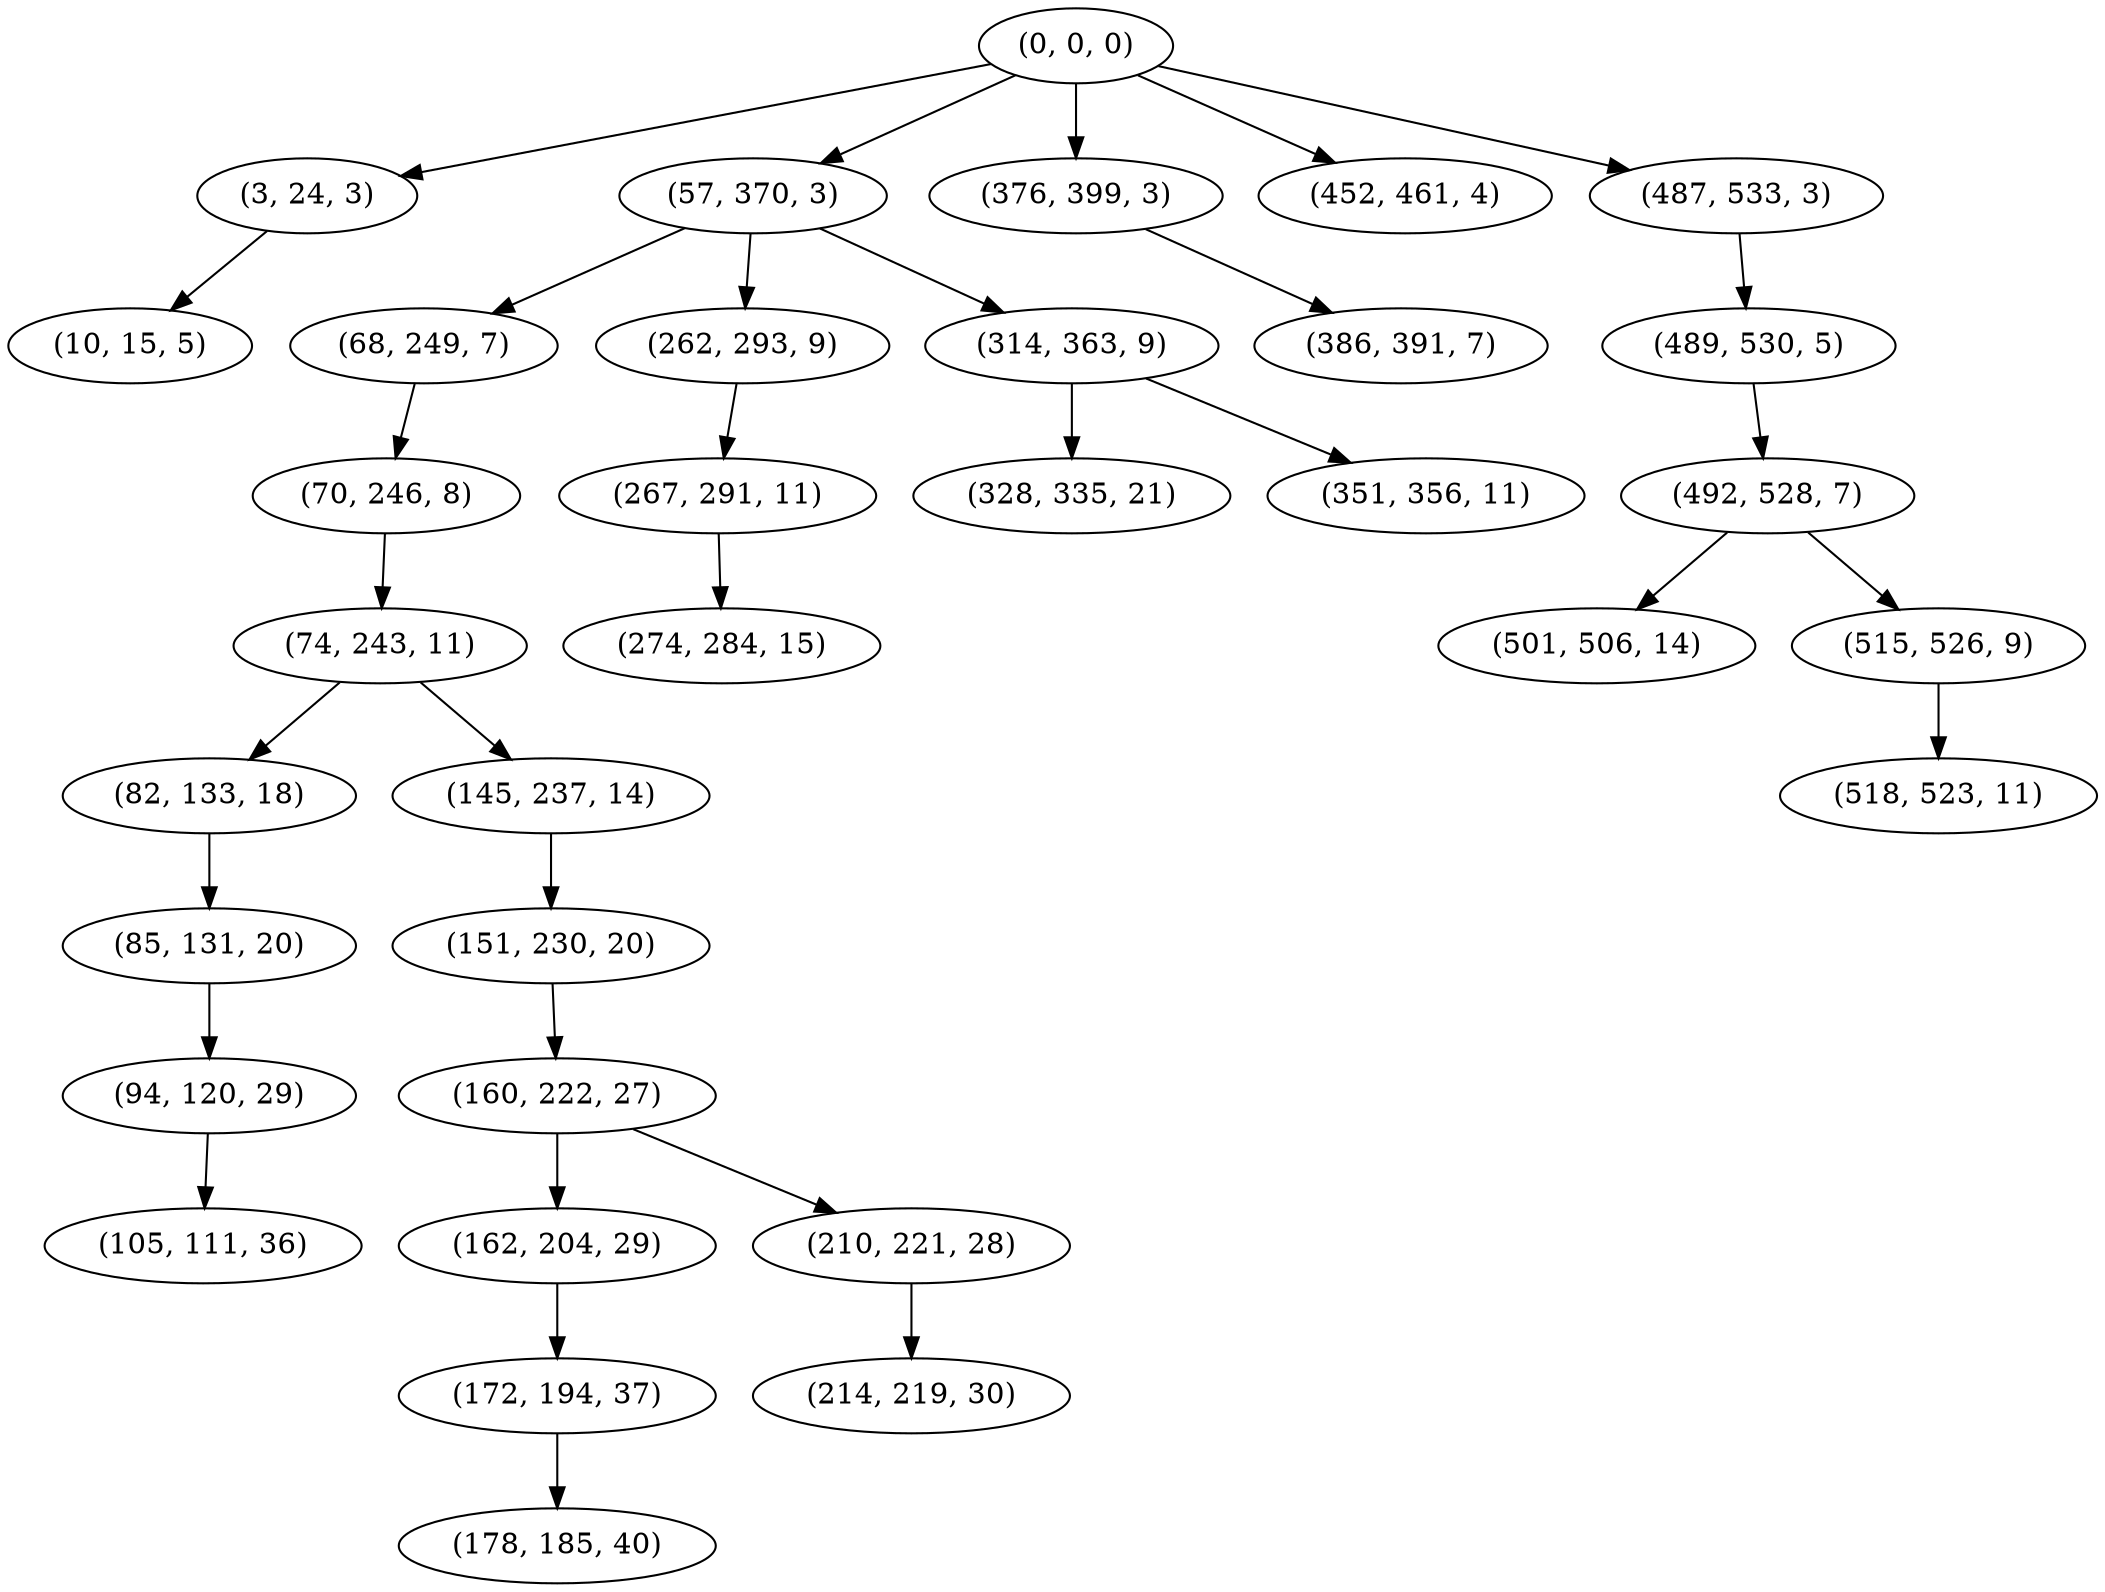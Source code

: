 digraph tree {
    "(0, 0, 0)";
    "(3, 24, 3)";
    "(10, 15, 5)";
    "(57, 370, 3)";
    "(68, 249, 7)";
    "(70, 246, 8)";
    "(74, 243, 11)";
    "(82, 133, 18)";
    "(85, 131, 20)";
    "(94, 120, 29)";
    "(105, 111, 36)";
    "(145, 237, 14)";
    "(151, 230, 20)";
    "(160, 222, 27)";
    "(162, 204, 29)";
    "(172, 194, 37)";
    "(178, 185, 40)";
    "(210, 221, 28)";
    "(214, 219, 30)";
    "(262, 293, 9)";
    "(267, 291, 11)";
    "(274, 284, 15)";
    "(314, 363, 9)";
    "(328, 335, 21)";
    "(351, 356, 11)";
    "(376, 399, 3)";
    "(386, 391, 7)";
    "(452, 461, 4)";
    "(487, 533, 3)";
    "(489, 530, 5)";
    "(492, 528, 7)";
    "(501, 506, 14)";
    "(515, 526, 9)";
    "(518, 523, 11)";
    "(0, 0, 0)" -> "(3, 24, 3)";
    "(0, 0, 0)" -> "(57, 370, 3)";
    "(0, 0, 0)" -> "(376, 399, 3)";
    "(0, 0, 0)" -> "(452, 461, 4)";
    "(0, 0, 0)" -> "(487, 533, 3)";
    "(3, 24, 3)" -> "(10, 15, 5)";
    "(57, 370, 3)" -> "(68, 249, 7)";
    "(57, 370, 3)" -> "(262, 293, 9)";
    "(57, 370, 3)" -> "(314, 363, 9)";
    "(68, 249, 7)" -> "(70, 246, 8)";
    "(70, 246, 8)" -> "(74, 243, 11)";
    "(74, 243, 11)" -> "(82, 133, 18)";
    "(74, 243, 11)" -> "(145, 237, 14)";
    "(82, 133, 18)" -> "(85, 131, 20)";
    "(85, 131, 20)" -> "(94, 120, 29)";
    "(94, 120, 29)" -> "(105, 111, 36)";
    "(145, 237, 14)" -> "(151, 230, 20)";
    "(151, 230, 20)" -> "(160, 222, 27)";
    "(160, 222, 27)" -> "(162, 204, 29)";
    "(160, 222, 27)" -> "(210, 221, 28)";
    "(162, 204, 29)" -> "(172, 194, 37)";
    "(172, 194, 37)" -> "(178, 185, 40)";
    "(210, 221, 28)" -> "(214, 219, 30)";
    "(262, 293, 9)" -> "(267, 291, 11)";
    "(267, 291, 11)" -> "(274, 284, 15)";
    "(314, 363, 9)" -> "(328, 335, 21)";
    "(314, 363, 9)" -> "(351, 356, 11)";
    "(376, 399, 3)" -> "(386, 391, 7)";
    "(487, 533, 3)" -> "(489, 530, 5)";
    "(489, 530, 5)" -> "(492, 528, 7)";
    "(492, 528, 7)" -> "(501, 506, 14)";
    "(492, 528, 7)" -> "(515, 526, 9)";
    "(515, 526, 9)" -> "(518, 523, 11)";
}
